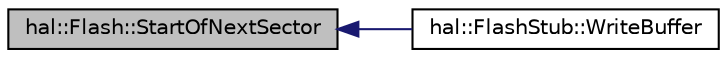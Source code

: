 digraph "hal::Flash::StartOfNextSector"
{
 // INTERACTIVE_SVG=YES
  edge [fontname="Helvetica",fontsize="10",labelfontname="Helvetica",labelfontsize="10"];
  node [fontname="Helvetica",fontsize="10",shape=record];
  rankdir="LR";
  Node211 [label="hal::Flash::StartOfNextSector",height=0.2,width=0.4,color="black", fillcolor="grey75", style="filled", fontcolor="black"];
  Node211 -> Node212 [dir="back",color="midnightblue",fontsize="10",style="solid",fontname="Helvetica"];
  Node212 [label="hal::FlashStub::WriteBuffer",height=0.2,width=0.4,color="black", fillcolor="white", style="filled",URL="$de/d6b/classhal_1_1_flash_stub.html#a49999de4f49e9a1e6030b29d64207fe6"];
}
